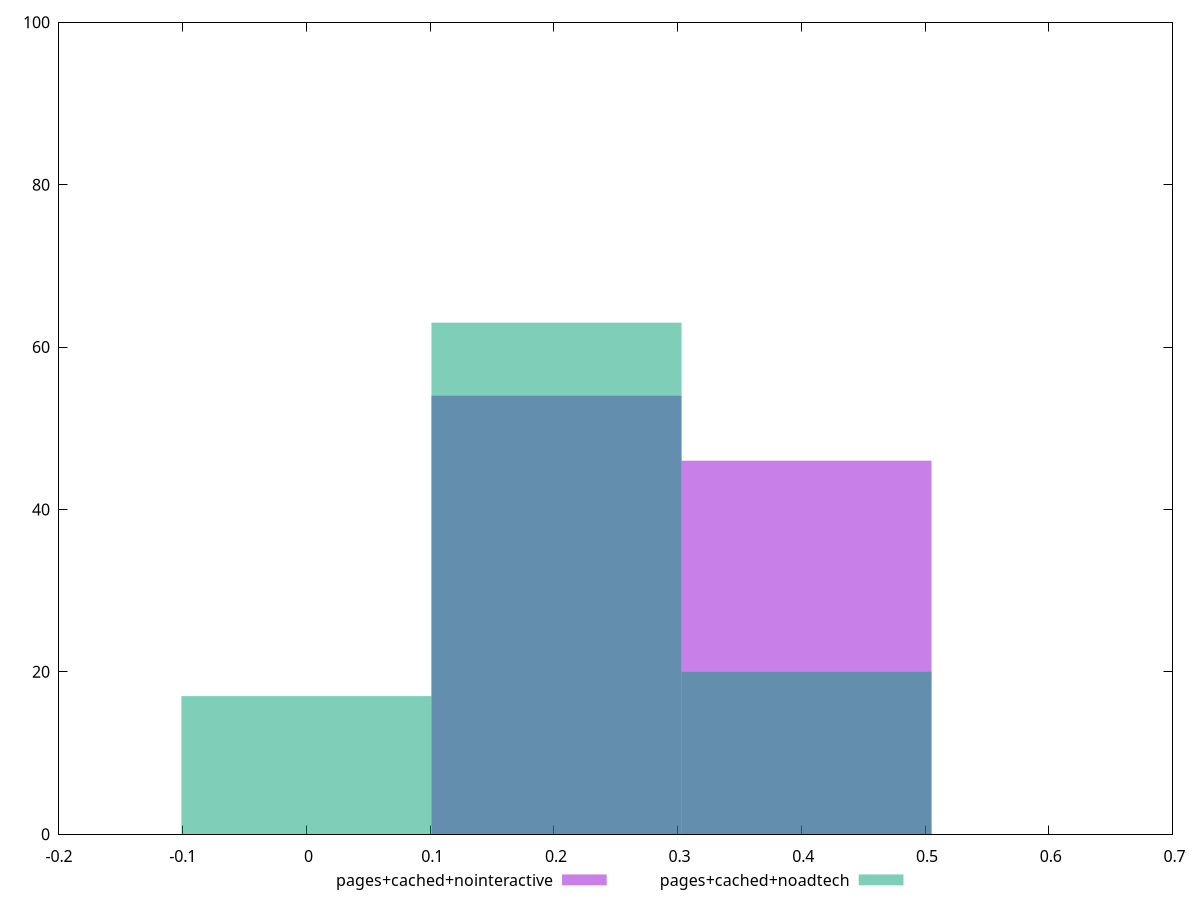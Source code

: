 reset
set terminal svg size 640, 500 enhanced background rgb 'white'
set output "report_00007_2020-12-11T15:55:29.892Z/cumulative-layout-shift/comparison/histogram/3_vs_4.svg"

$pagesCachedNointeractive <<EOF
0.2020961977367637 54
0.4041923954735274 46
EOF

$pagesCachedNoadtech <<EOF
0.2020961977367637 63
0 17
0.4041923954735274 20
EOF

set key outside below
set boxwidth 0.2020961977367637
set yrange [0:100]
set style fill transparent solid 0.5 noborder

plot \
  $pagesCachedNointeractive title "pages+cached+nointeractive" with boxes, \
  $pagesCachedNoadtech title "pages+cached+noadtech" with boxes, \


reset